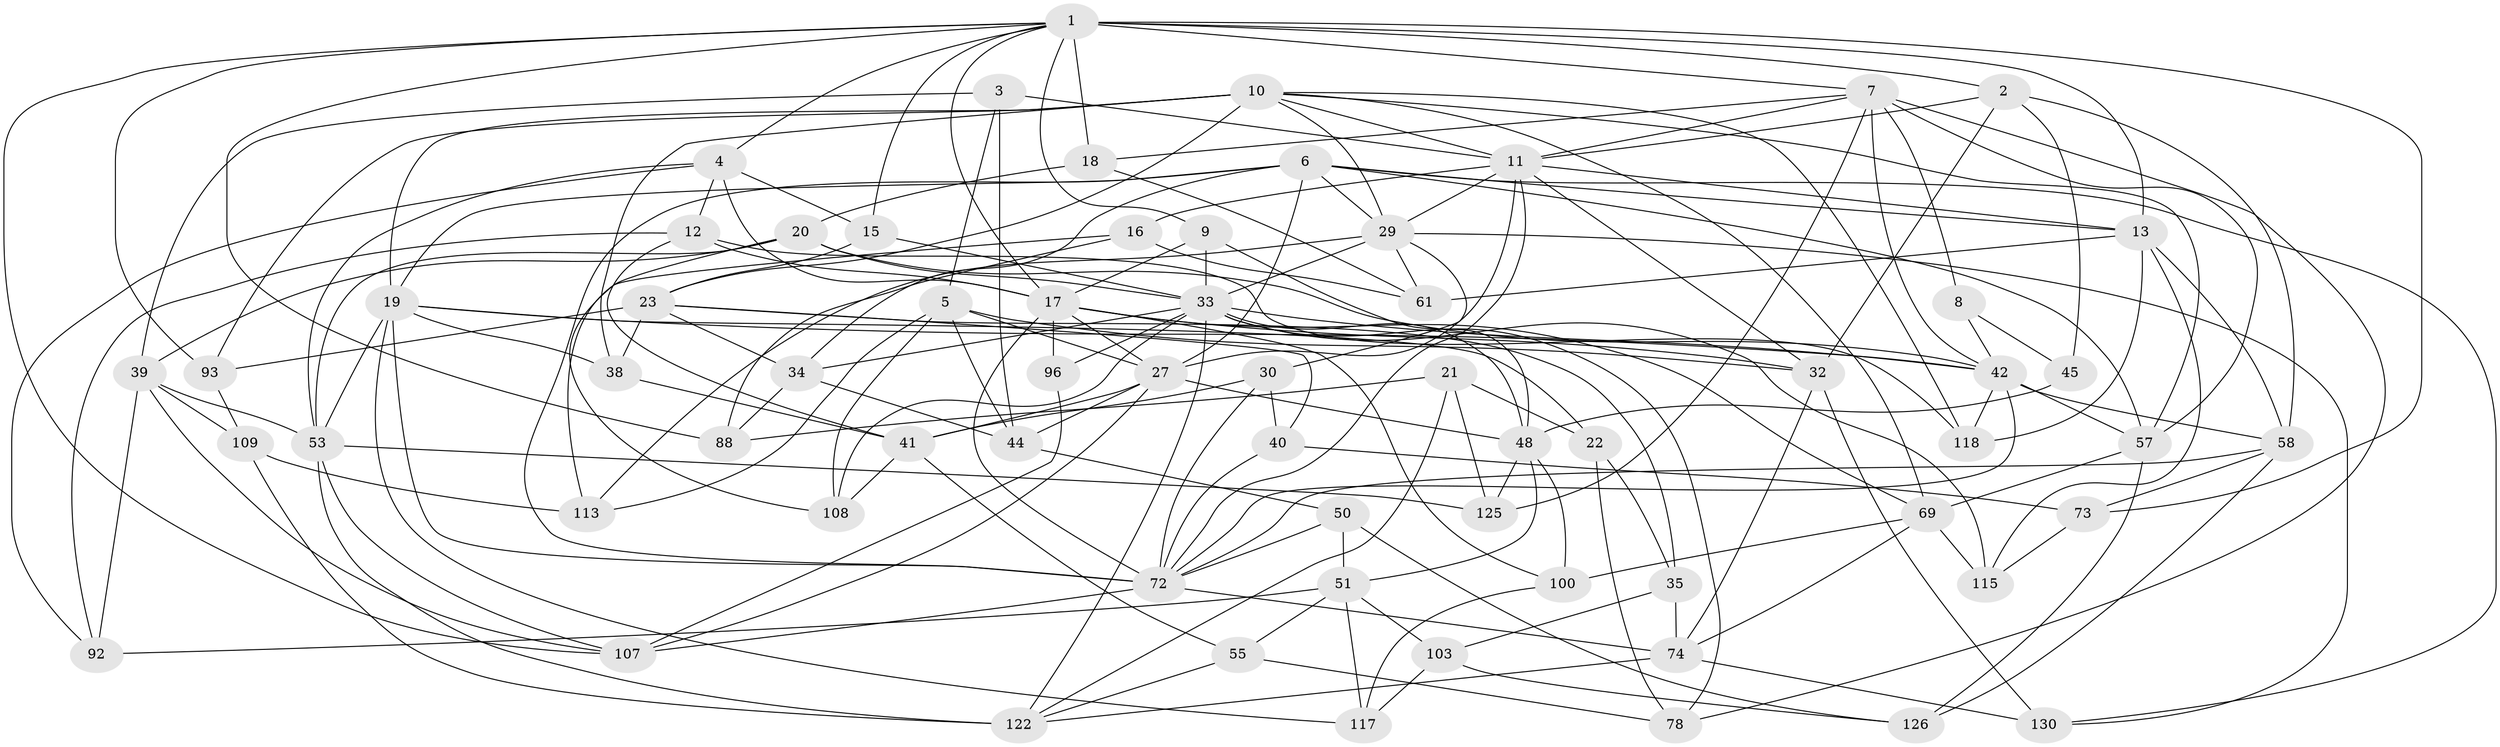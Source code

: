 // original degree distribution, {4: 1.0}
// Generated by graph-tools (version 1.1) at 2025/16/03/09/25 04:16:26]
// undirected, 66 vertices, 184 edges
graph export_dot {
graph [start="1"]
  node [color=gray90,style=filled];
  1 [super="+70+120+36+60"];
  2 [super="+14"];
  3;
  4 [super="+56"];
  5 [super="+131"];
  6 [super="+91+24"];
  7 [super="+105+83+63"];
  8;
  9;
  10 [super="+68+28"];
  11 [super="+79+59"];
  12 [super="+80"];
  13 [super="+26+123"];
  15;
  16;
  17 [super="+77+43+46"];
  18 [super="+25"];
  19 [super="+31"];
  20 [super="+84"];
  21;
  22;
  23 [super="+49+124"];
  27 [super="+82+52"];
  29 [super="+75"];
  30;
  32 [super="+87"];
  33 [super="+64+65+37+85"];
  34 [super="+112"];
  35;
  38;
  39 [super="+66"];
  40;
  41 [super="+67"];
  42 [super="+47+133+90"];
  44 [super="+102"];
  45;
  48 [super="+89+54"];
  50;
  51 [super="+110"];
  53 [super="+95"];
  55;
  57 [super="+127"];
  58 [super="+94"];
  61;
  69 [super="+97"];
  72 [super="+76+86"];
  73;
  74 [super="+104"];
  78;
  88;
  92;
  93;
  96;
  100;
  103;
  107 [super="+114"];
  108;
  109;
  113;
  115;
  117;
  118;
  122 [super="+129"];
  125;
  126;
  130;
  1 -- 4;
  1 -- 73;
  1 -- 17;
  1 -- 2 [weight=2];
  1 -- 18 [weight=2];
  1 -- 93;
  1 -- 88;
  1 -- 9;
  1 -- 13;
  1 -- 15;
  1 -- 107;
  1 -- 7;
  2 -- 45;
  2 -- 11;
  2 -- 32;
  2 -- 58;
  3 -- 39;
  3 -- 44;
  3 -- 11;
  3 -- 5;
  4 -- 12;
  4 -- 17;
  4 -- 92;
  4 -- 15;
  4 -- 53;
  5 -- 113;
  5 -- 32;
  5 -- 44;
  5 -- 108;
  5 -- 27;
  6 -- 130;
  6 -- 34;
  6 -- 27;
  6 -- 72 [weight=2];
  6 -- 19;
  6 -- 57;
  6 -- 13 [weight=2];
  6 -- 29;
  7 -- 42;
  7 -- 8;
  7 -- 78;
  7 -- 18;
  7 -- 11;
  7 -- 57;
  7 -- 125;
  8 -- 45;
  8 -- 42 [weight=2];
  9 -- 48;
  9 -- 17;
  9 -- 33;
  10 -- 93;
  10 -- 118;
  10 -- 19;
  10 -- 23 [weight=2];
  10 -- 11;
  10 -- 29;
  10 -- 57;
  10 -- 69;
  10 -- 38;
  11 -- 16;
  11 -- 13;
  11 -- 32;
  11 -- 72;
  11 -- 27;
  11 -- 29;
  12 -- 118;
  12 -- 92;
  12 -- 17 [weight=2];
  12 -- 41;
  13 -- 115;
  13 -- 118;
  13 -- 58;
  13 -- 61;
  15 -- 23;
  15 -- 33;
  16 -- 113;
  16 -- 88;
  16 -- 61;
  17 -- 96 [weight=2];
  17 -- 69;
  17 -- 100;
  17 -- 72;
  17 -- 32;
  17 -- 27;
  18 -- 61;
  18 -- 20 [weight=2];
  19 -- 53;
  19 -- 22;
  19 -- 117;
  19 -- 38;
  19 -- 42;
  19 -- 72;
  20 -- 108;
  20 -- 42;
  20 -- 53 [weight=2];
  20 -- 39;
  20 -- 33;
  21 -- 122;
  21 -- 125;
  21 -- 88;
  21 -- 22;
  22 -- 78;
  22 -- 35;
  23 -- 34;
  23 -- 38;
  23 -- 93;
  23 -- 40;
  23 -- 35;
  27 -- 44;
  27 -- 48;
  27 -- 41;
  27 -- 107;
  29 -- 113;
  29 -- 33;
  29 -- 130;
  29 -- 61;
  29 -- 30;
  30 -- 40;
  30 -- 41;
  30 -- 72;
  32 -- 74;
  32 -- 130;
  33 -- 96;
  33 -- 78;
  33 -- 42;
  33 -- 115;
  33 -- 34;
  33 -- 48;
  33 -- 122;
  33 -- 108;
  34 -- 88;
  34 -- 44 [weight=2];
  35 -- 74;
  35 -- 103;
  38 -- 41;
  39 -- 109;
  39 -- 92;
  39 -- 107;
  39 -- 53;
  40 -- 73;
  40 -- 72;
  41 -- 55;
  41 -- 108;
  42 -- 118;
  42 -- 58;
  42 -- 72;
  42 -- 57;
  44 -- 50;
  45 -- 48 [weight=2];
  48 -- 125;
  48 -- 100;
  48 -- 51;
  50 -- 51;
  50 -- 72;
  50 -- 126;
  51 -- 103;
  51 -- 92;
  51 -- 117;
  51 -- 55;
  53 -- 125;
  53 -- 122;
  53 -- 107;
  55 -- 78;
  55 -- 122;
  57 -- 69;
  57 -- 126;
  58 -- 73;
  58 -- 126;
  58 -- 72;
  69 -- 100;
  69 -- 115;
  69 -- 74;
  72 -- 74;
  72 -- 107;
  73 -- 115;
  74 -- 130;
  74 -- 122;
  93 -- 109;
  96 -- 107;
  100 -- 117;
  103 -- 126;
  103 -- 117;
  109 -- 122;
  109 -- 113;
}
